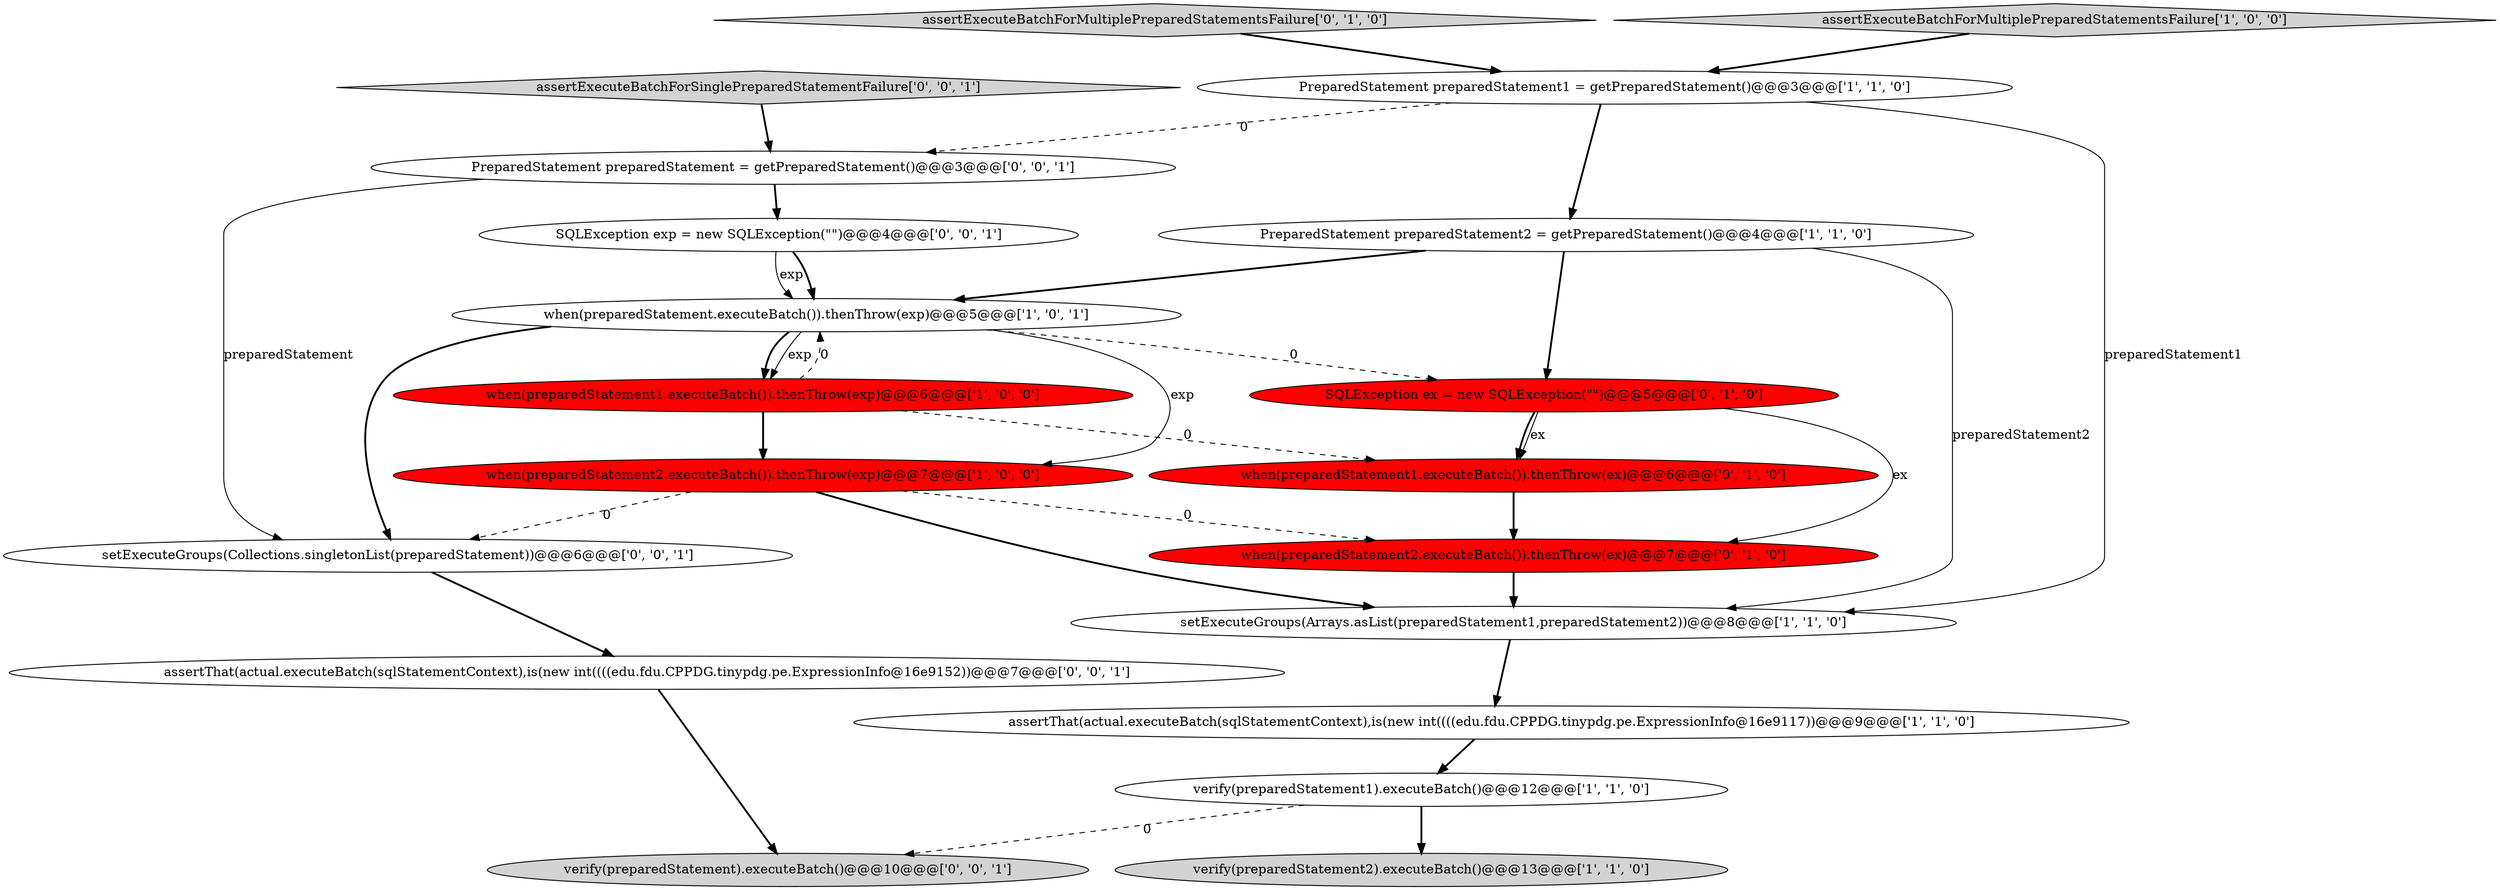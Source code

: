 digraph {
11 [style = filled, label = "when(preparedStatement1.executeBatch()).thenThrow(ex)@@@6@@@['0', '1', '0']", fillcolor = red, shape = ellipse image = "AAA1AAABBB2BBB"];
12 [style = filled, label = "assertExecuteBatchForMultiplePreparedStatementsFailure['0', '1', '0']", fillcolor = lightgray, shape = diamond image = "AAA0AAABBB2BBB"];
13 [style = filled, label = "when(preparedStatement2.executeBatch()).thenThrow(ex)@@@7@@@['0', '1', '0']", fillcolor = red, shape = ellipse image = "AAA1AAABBB2BBB"];
18 [style = filled, label = "verify(preparedStatement).executeBatch()@@@10@@@['0', '0', '1']", fillcolor = lightgray, shape = ellipse image = "AAA0AAABBB3BBB"];
16 [style = filled, label = "PreparedStatement preparedStatement = getPreparedStatement()@@@3@@@['0', '0', '1']", fillcolor = white, shape = ellipse image = "AAA0AAABBB3BBB"];
7 [style = filled, label = "when(preparedStatement2.executeBatch()).thenThrow(exp)@@@7@@@['1', '0', '0']", fillcolor = red, shape = ellipse image = "AAA1AAABBB1BBB"];
8 [style = filled, label = "assertThat(actual.executeBatch(sqlStatementContext),is(new int((((edu.fdu.CPPDG.tinypdg.pe.ExpressionInfo@16e9117))@@@9@@@['1', '1', '0']", fillcolor = white, shape = ellipse image = "AAA0AAABBB1BBB"];
14 [style = filled, label = "assertThat(actual.executeBatch(sqlStatementContext),is(new int((((edu.fdu.CPPDG.tinypdg.pe.ExpressionInfo@16e9152))@@@7@@@['0', '0', '1']", fillcolor = white, shape = ellipse image = "AAA0AAABBB3BBB"];
17 [style = filled, label = "SQLException exp = new SQLException(\"\")@@@4@@@['0', '0', '1']", fillcolor = white, shape = ellipse image = "AAA0AAABBB3BBB"];
19 [style = filled, label = "assertExecuteBatchForSinglePreparedStatementFailure['0', '0', '1']", fillcolor = lightgray, shape = diamond image = "AAA0AAABBB3BBB"];
0 [style = filled, label = "assertExecuteBatchForMultiplePreparedStatementsFailure['1', '0', '0']", fillcolor = lightgray, shape = diamond image = "AAA0AAABBB1BBB"];
4 [style = filled, label = "verify(preparedStatement1).executeBatch()@@@12@@@['1', '1', '0']", fillcolor = white, shape = ellipse image = "AAA0AAABBB1BBB"];
10 [style = filled, label = "SQLException ex = new SQLException(\"\")@@@5@@@['0', '1', '0']", fillcolor = red, shape = ellipse image = "AAA1AAABBB2BBB"];
6 [style = filled, label = "when(preparedStatement.executeBatch()).thenThrow(exp)@@@5@@@['1', '0', '1']", fillcolor = white, shape = ellipse image = "AAA0AAABBB1BBB"];
15 [style = filled, label = "setExecuteGroups(Collections.singletonList(preparedStatement))@@@6@@@['0', '0', '1']", fillcolor = white, shape = ellipse image = "AAA0AAABBB3BBB"];
1 [style = filled, label = "PreparedStatement preparedStatement2 = getPreparedStatement()@@@4@@@['1', '1', '0']", fillcolor = white, shape = ellipse image = "AAA0AAABBB1BBB"];
2 [style = filled, label = "PreparedStatement preparedStatement1 = getPreparedStatement()@@@3@@@['1', '1', '0']", fillcolor = white, shape = ellipse image = "AAA0AAABBB1BBB"];
5 [style = filled, label = "setExecuteGroups(Arrays.asList(preparedStatement1,preparedStatement2))@@@8@@@['1', '1', '0']", fillcolor = white, shape = ellipse image = "AAA0AAABBB1BBB"];
3 [style = filled, label = "verify(preparedStatement2).executeBatch()@@@13@@@['1', '1', '0']", fillcolor = lightgray, shape = ellipse image = "AAA0AAABBB1BBB"];
9 [style = filled, label = "when(preparedStatement1.executeBatch()).thenThrow(exp)@@@6@@@['1', '0', '0']", fillcolor = red, shape = ellipse image = "AAA1AAABBB1BBB"];
17->6 [style = solid, label="exp"];
4->18 [style = dashed, label="0"];
5->8 [style = bold, label=""];
4->3 [style = bold, label=""];
16->15 [style = solid, label="preparedStatement"];
15->14 [style = bold, label=""];
2->5 [style = solid, label="preparedStatement1"];
17->6 [style = bold, label=""];
2->1 [style = bold, label=""];
0->2 [style = bold, label=""];
1->5 [style = solid, label="preparedStatement2"];
6->7 [style = solid, label="exp"];
16->17 [style = bold, label=""];
9->7 [style = bold, label=""];
6->15 [style = bold, label=""];
19->16 [style = bold, label=""];
6->10 [style = dashed, label="0"];
9->6 [style = dashed, label="0"];
12->2 [style = bold, label=""];
7->5 [style = bold, label=""];
1->6 [style = bold, label=""];
10->11 [style = solid, label="ex"];
10->13 [style = solid, label="ex"];
2->16 [style = dashed, label="0"];
11->13 [style = bold, label=""];
7->13 [style = dashed, label="0"];
13->5 [style = bold, label=""];
7->15 [style = dashed, label="0"];
9->11 [style = dashed, label="0"];
14->18 [style = bold, label=""];
8->4 [style = bold, label=""];
6->9 [style = bold, label=""];
1->10 [style = bold, label=""];
6->9 [style = solid, label="exp"];
10->11 [style = bold, label=""];
}
